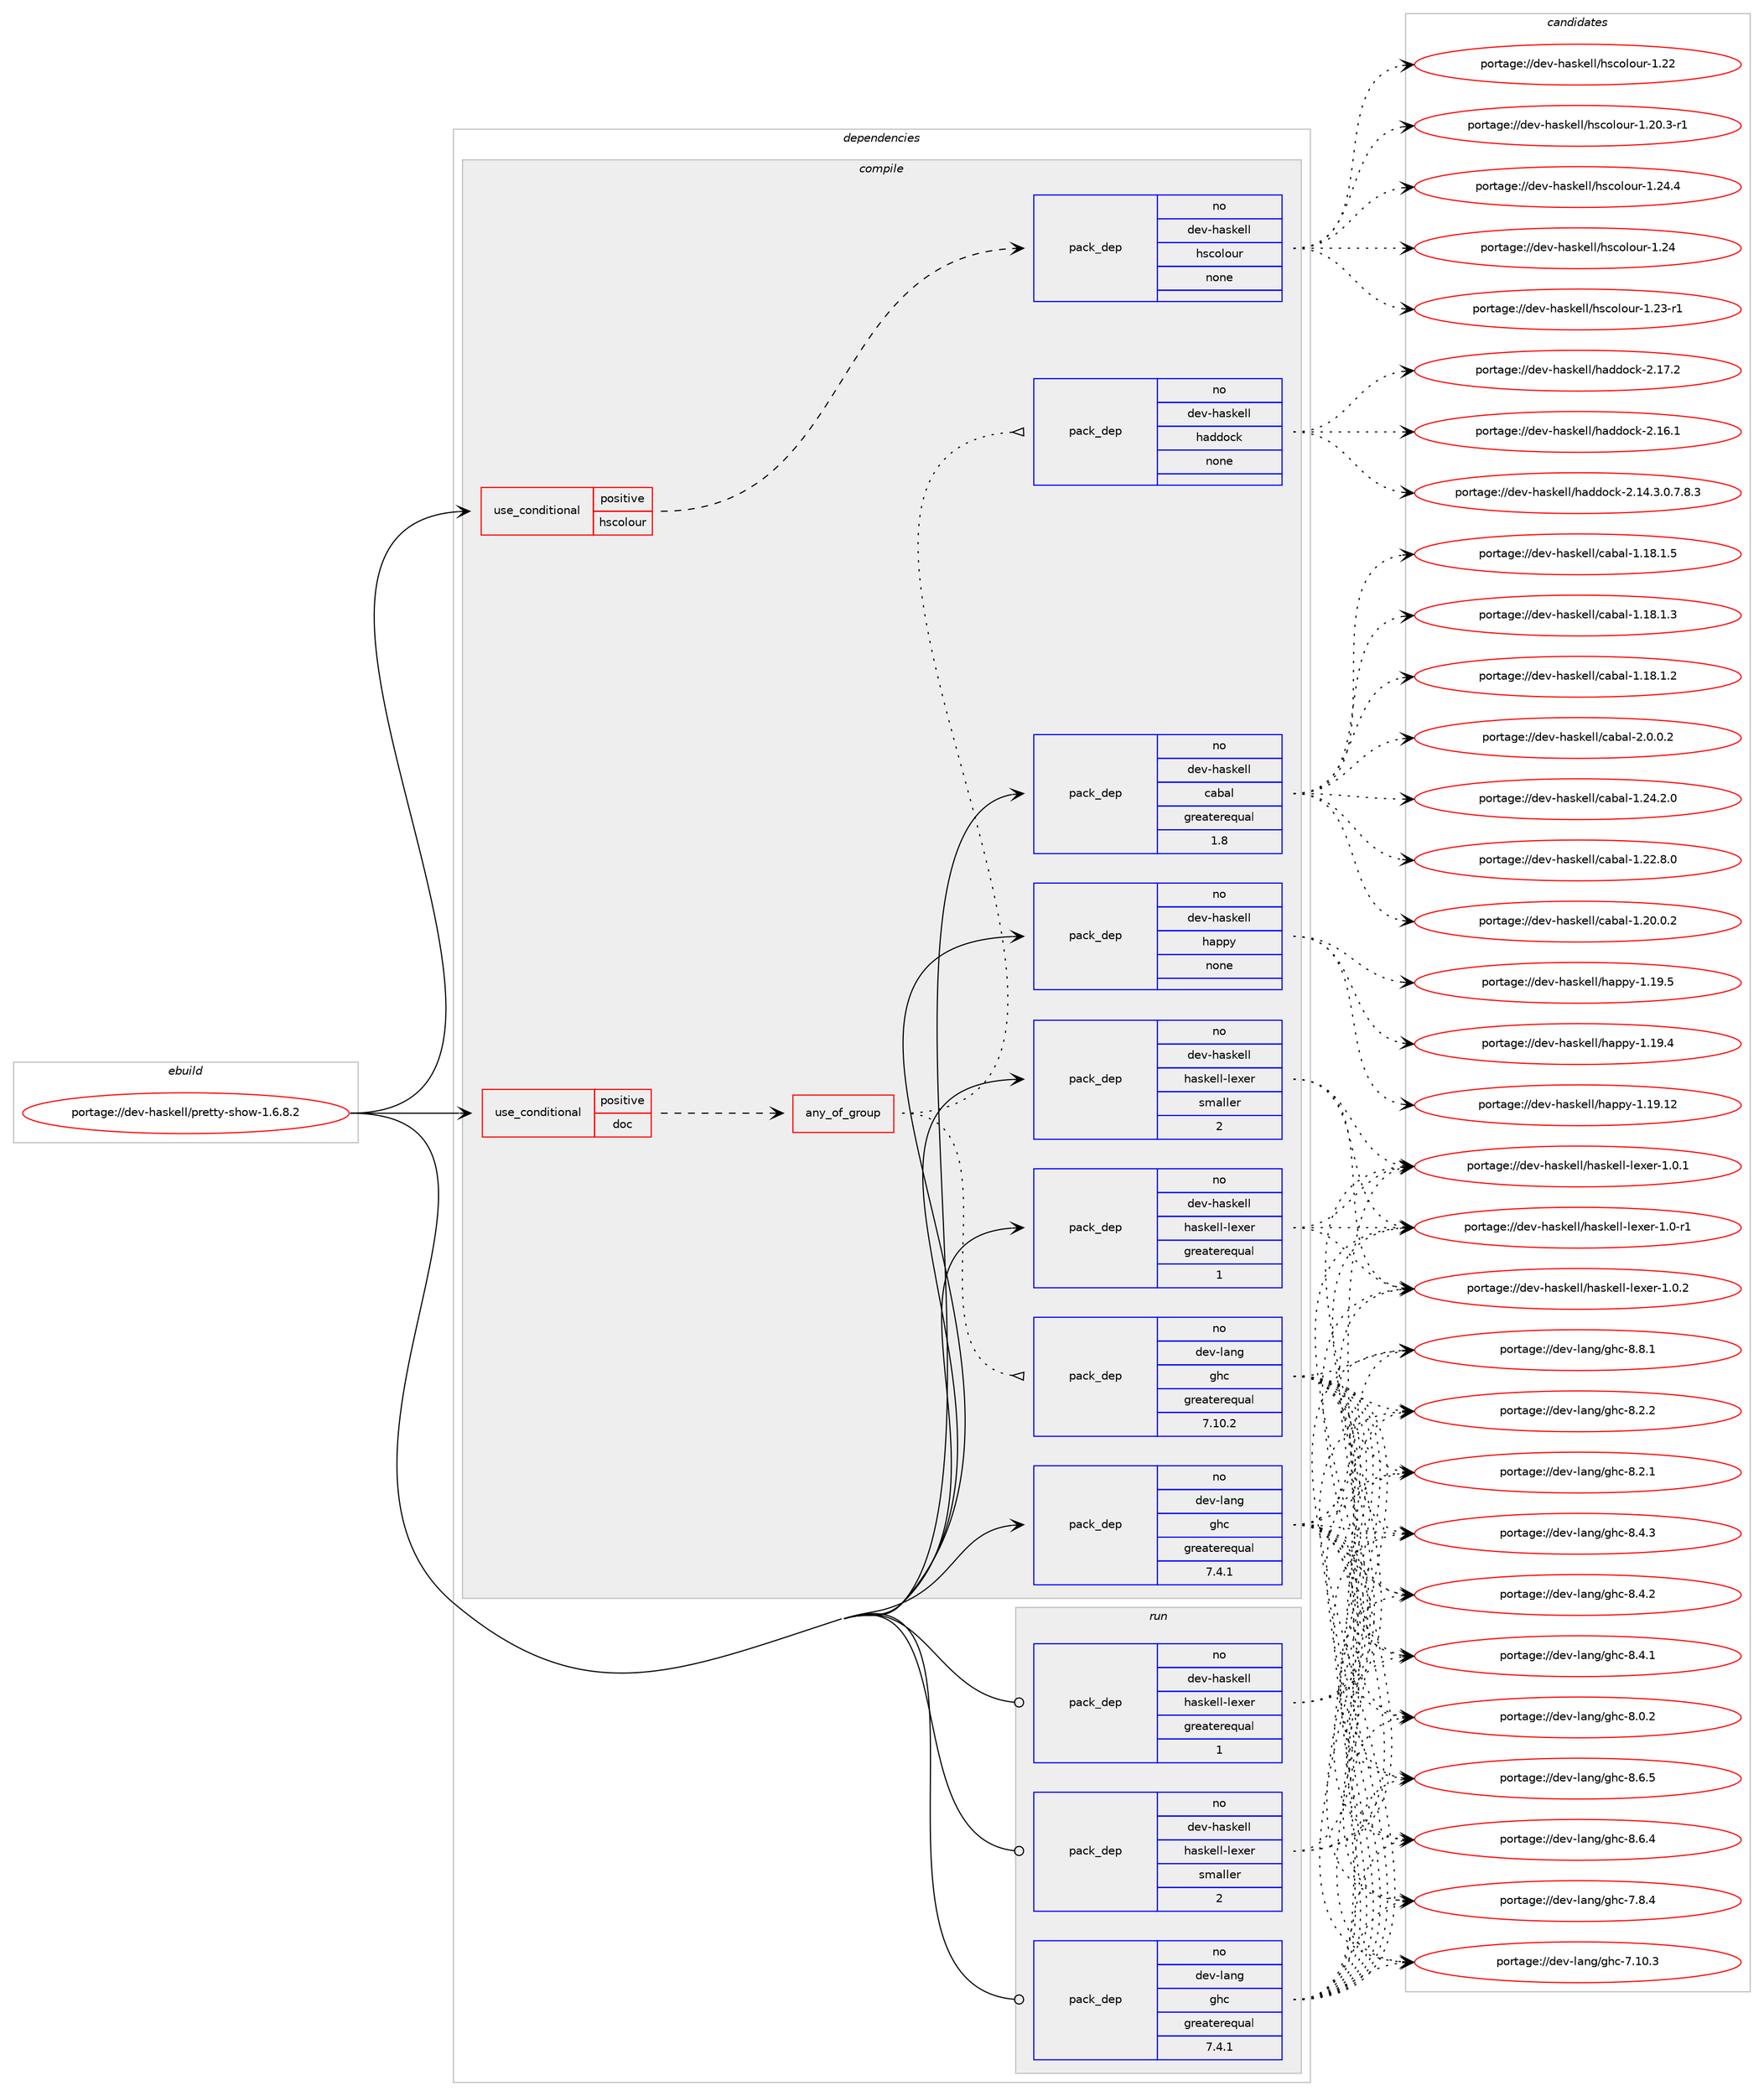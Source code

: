 digraph prolog {

# *************
# Graph options
# *************

newrank=true;
concentrate=true;
compound=true;
graph [rankdir=LR,fontname=Helvetica,fontsize=10,ranksep=1.5];#, ranksep=2.5, nodesep=0.2];
edge  [arrowhead=vee];
node  [fontname=Helvetica,fontsize=10];

# **********
# The ebuild
# **********

subgraph cluster_leftcol {
color=gray;
label=<<i>ebuild</i>>;
id [label="portage://dev-haskell/pretty-show-1.6.8.2", color=red, width=4, href="../dev-haskell/pretty-show-1.6.8.2.svg"];
}

# ****************
# The dependencies
# ****************

subgraph cluster_midcol {
color=gray;
label=<<i>dependencies</i>>;
subgraph cluster_compile {
fillcolor="#eeeeee";
style=filled;
label=<<i>compile</i>>;
subgraph cond132170 {
dependency548142 [label=<<TABLE BORDER="0" CELLBORDER="1" CELLSPACING="0" CELLPADDING="4"><TR><TD ROWSPAN="3" CELLPADDING="10">use_conditional</TD></TR><TR><TD>positive</TD></TR><TR><TD>doc</TD></TR></TABLE>>, shape=none, color=red];
subgraph any5902 {
dependency548143 [label=<<TABLE BORDER="0" CELLBORDER="1" CELLSPACING="0" CELLPADDING="4"><TR><TD CELLPADDING="10">any_of_group</TD></TR></TABLE>>, shape=none, color=red];subgraph pack409833 {
dependency548144 [label=<<TABLE BORDER="0" CELLBORDER="1" CELLSPACING="0" CELLPADDING="4" WIDTH="220"><TR><TD ROWSPAN="6" CELLPADDING="30">pack_dep</TD></TR><TR><TD WIDTH="110">no</TD></TR><TR><TD>dev-haskell</TD></TR><TR><TD>haddock</TD></TR><TR><TD>none</TD></TR><TR><TD></TD></TR></TABLE>>, shape=none, color=blue];
}
dependency548143:e -> dependency548144:w [weight=20,style="dotted",arrowhead="oinv"];
subgraph pack409834 {
dependency548145 [label=<<TABLE BORDER="0" CELLBORDER="1" CELLSPACING="0" CELLPADDING="4" WIDTH="220"><TR><TD ROWSPAN="6" CELLPADDING="30">pack_dep</TD></TR><TR><TD WIDTH="110">no</TD></TR><TR><TD>dev-lang</TD></TR><TR><TD>ghc</TD></TR><TR><TD>greaterequal</TD></TR><TR><TD>7.10.2</TD></TR></TABLE>>, shape=none, color=blue];
}
dependency548143:e -> dependency548145:w [weight=20,style="dotted",arrowhead="oinv"];
}
dependency548142:e -> dependency548143:w [weight=20,style="dashed",arrowhead="vee"];
}
id:e -> dependency548142:w [weight=20,style="solid",arrowhead="vee"];
subgraph cond132171 {
dependency548146 [label=<<TABLE BORDER="0" CELLBORDER="1" CELLSPACING="0" CELLPADDING="4"><TR><TD ROWSPAN="3" CELLPADDING="10">use_conditional</TD></TR><TR><TD>positive</TD></TR><TR><TD>hscolour</TD></TR></TABLE>>, shape=none, color=red];
subgraph pack409835 {
dependency548147 [label=<<TABLE BORDER="0" CELLBORDER="1" CELLSPACING="0" CELLPADDING="4" WIDTH="220"><TR><TD ROWSPAN="6" CELLPADDING="30">pack_dep</TD></TR><TR><TD WIDTH="110">no</TD></TR><TR><TD>dev-haskell</TD></TR><TR><TD>hscolour</TD></TR><TR><TD>none</TD></TR><TR><TD></TD></TR></TABLE>>, shape=none, color=blue];
}
dependency548146:e -> dependency548147:w [weight=20,style="dashed",arrowhead="vee"];
}
id:e -> dependency548146:w [weight=20,style="solid",arrowhead="vee"];
subgraph pack409836 {
dependency548148 [label=<<TABLE BORDER="0" CELLBORDER="1" CELLSPACING="0" CELLPADDING="4" WIDTH="220"><TR><TD ROWSPAN="6" CELLPADDING="30">pack_dep</TD></TR><TR><TD WIDTH="110">no</TD></TR><TR><TD>dev-haskell</TD></TR><TR><TD>cabal</TD></TR><TR><TD>greaterequal</TD></TR><TR><TD>1.8</TD></TR></TABLE>>, shape=none, color=blue];
}
id:e -> dependency548148:w [weight=20,style="solid",arrowhead="vee"];
subgraph pack409837 {
dependency548149 [label=<<TABLE BORDER="0" CELLBORDER="1" CELLSPACING="0" CELLPADDING="4" WIDTH="220"><TR><TD ROWSPAN="6" CELLPADDING="30">pack_dep</TD></TR><TR><TD WIDTH="110">no</TD></TR><TR><TD>dev-haskell</TD></TR><TR><TD>happy</TD></TR><TR><TD>none</TD></TR><TR><TD></TD></TR></TABLE>>, shape=none, color=blue];
}
id:e -> dependency548149:w [weight=20,style="solid",arrowhead="vee"];
subgraph pack409838 {
dependency548150 [label=<<TABLE BORDER="0" CELLBORDER="1" CELLSPACING="0" CELLPADDING="4" WIDTH="220"><TR><TD ROWSPAN="6" CELLPADDING="30">pack_dep</TD></TR><TR><TD WIDTH="110">no</TD></TR><TR><TD>dev-haskell</TD></TR><TR><TD>haskell-lexer</TD></TR><TR><TD>greaterequal</TD></TR><TR><TD>1</TD></TR></TABLE>>, shape=none, color=blue];
}
id:e -> dependency548150:w [weight=20,style="solid",arrowhead="vee"];
subgraph pack409839 {
dependency548151 [label=<<TABLE BORDER="0" CELLBORDER="1" CELLSPACING="0" CELLPADDING="4" WIDTH="220"><TR><TD ROWSPAN="6" CELLPADDING="30">pack_dep</TD></TR><TR><TD WIDTH="110">no</TD></TR><TR><TD>dev-haskell</TD></TR><TR><TD>haskell-lexer</TD></TR><TR><TD>smaller</TD></TR><TR><TD>2</TD></TR></TABLE>>, shape=none, color=blue];
}
id:e -> dependency548151:w [weight=20,style="solid",arrowhead="vee"];
subgraph pack409840 {
dependency548152 [label=<<TABLE BORDER="0" CELLBORDER="1" CELLSPACING="0" CELLPADDING="4" WIDTH="220"><TR><TD ROWSPAN="6" CELLPADDING="30">pack_dep</TD></TR><TR><TD WIDTH="110">no</TD></TR><TR><TD>dev-lang</TD></TR><TR><TD>ghc</TD></TR><TR><TD>greaterequal</TD></TR><TR><TD>7.4.1</TD></TR></TABLE>>, shape=none, color=blue];
}
id:e -> dependency548152:w [weight=20,style="solid",arrowhead="vee"];
}
subgraph cluster_compileandrun {
fillcolor="#eeeeee";
style=filled;
label=<<i>compile and run</i>>;
}
subgraph cluster_run {
fillcolor="#eeeeee";
style=filled;
label=<<i>run</i>>;
subgraph pack409841 {
dependency548153 [label=<<TABLE BORDER="0" CELLBORDER="1" CELLSPACING="0" CELLPADDING="4" WIDTH="220"><TR><TD ROWSPAN="6" CELLPADDING="30">pack_dep</TD></TR><TR><TD WIDTH="110">no</TD></TR><TR><TD>dev-haskell</TD></TR><TR><TD>haskell-lexer</TD></TR><TR><TD>greaterequal</TD></TR><TR><TD>1</TD></TR></TABLE>>, shape=none, color=blue];
}
id:e -> dependency548153:w [weight=20,style="solid",arrowhead="odot"];
subgraph pack409842 {
dependency548154 [label=<<TABLE BORDER="0" CELLBORDER="1" CELLSPACING="0" CELLPADDING="4" WIDTH="220"><TR><TD ROWSPAN="6" CELLPADDING="30">pack_dep</TD></TR><TR><TD WIDTH="110">no</TD></TR><TR><TD>dev-haskell</TD></TR><TR><TD>haskell-lexer</TD></TR><TR><TD>smaller</TD></TR><TR><TD>2</TD></TR></TABLE>>, shape=none, color=blue];
}
id:e -> dependency548154:w [weight=20,style="solid",arrowhead="odot"];
subgraph pack409843 {
dependency548155 [label=<<TABLE BORDER="0" CELLBORDER="1" CELLSPACING="0" CELLPADDING="4" WIDTH="220"><TR><TD ROWSPAN="6" CELLPADDING="30">pack_dep</TD></TR><TR><TD WIDTH="110">no</TD></TR><TR><TD>dev-lang</TD></TR><TR><TD>ghc</TD></TR><TR><TD>greaterequal</TD></TR><TR><TD>7.4.1</TD></TR></TABLE>>, shape=none, color=blue];
}
id:e -> dependency548155:w [weight=20,style="solid",arrowhead="odot"];
}
}

# **************
# The candidates
# **************

subgraph cluster_choices {
rank=same;
color=gray;
label=<<i>candidates</i>>;

subgraph choice409833 {
color=black;
nodesep=1;
choice100101118451049711510710110810847104971001001119910745504649554650 [label="portage://dev-haskell/haddock-2.17.2", color=red, width=4,href="../dev-haskell/haddock-2.17.2.svg"];
choice100101118451049711510710110810847104971001001119910745504649544649 [label="portage://dev-haskell/haddock-2.16.1", color=red, width=4,href="../dev-haskell/haddock-2.16.1.svg"];
choice1001011184510497115107101108108471049710010011199107455046495246514648465546564651 [label="portage://dev-haskell/haddock-2.14.3.0.7.8.3", color=red, width=4,href="../dev-haskell/haddock-2.14.3.0.7.8.3.svg"];
dependency548144:e -> choice100101118451049711510710110810847104971001001119910745504649554650:w [style=dotted,weight="100"];
dependency548144:e -> choice100101118451049711510710110810847104971001001119910745504649544649:w [style=dotted,weight="100"];
dependency548144:e -> choice1001011184510497115107101108108471049710010011199107455046495246514648465546564651:w [style=dotted,weight="100"];
}
subgraph choice409834 {
color=black;
nodesep=1;
choice10010111845108971101034710310499455646564649 [label="portage://dev-lang/ghc-8.8.1", color=red, width=4,href="../dev-lang/ghc-8.8.1.svg"];
choice10010111845108971101034710310499455646544653 [label="portage://dev-lang/ghc-8.6.5", color=red, width=4,href="../dev-lang/ghc-8.6.5.svg"];
choice10010111845108971101034710310499455646544652 [label="portage://dev-lang/ghc-8.6.4", color=red, width=4,href="../dev-lang/ghc-8.6.4.svg"];
choice10010111845108971101034710310499455646524651 [label="portage://dev-lang/ghc-8.4.3", color=red, width=4,href="../dev-lang/ghc-8.4.3.svg"];
choice10010111845108971101034710310499455646524650 [label="portage://dev-lang/ghc-8.4.2", color=red, width=4,href="../dev-lang/ghc-8.4.2.svg"];
choice10010111845108971101034710310499455646524649 [label="portage://dev-lang/ghc-8.4.1", color=red, width=4,href="../dev-lang/ghc-8.4.1.svg"];
choice10010111845108971101034710310499455646504650 [label="portage://dev-lang/ghc-8.2.2", color=red, width=4,href="../dev-lang/ghc-8.2.2.svg"];
choice10010111845108971101034710310499455646504649 [label="portage://dev-lang/ghc-8.2.1", color=red, width=4,href="../dev-lang/ghc-8.2.1.svg"];
choice10010111845108971101034710310499455646484650 [label="portage://dev-lang/ghc-8.0.2", color=red, width=4,href="../dev-lang/ghc-8.0.2.svg"];
choice10010111845108971101034710310499455546564652 [label="portage://dev-lang/ghc-7.8.4", color=red, width=4,href="../dev-lang/ghc-7.8.4.svg"];
choice1001011184510897110103471031049945554649484651 [label="portage://dev-lang/ghc-7.10.3", color=red, width=4,href="../dev-lang/ghc-7.10.3.svg"];
dependency548145:e -> choice10010111845108971101034710310499455646564649:w [style=dotted,weight="100"];
dependency548145:e -> choice10010111845108971101034710310499455646544653:w [style=dotted,weight="100"];
dependency548145:e -> choice10010111845108971101034710310499455646544652:w [style=dotted,weight="100"];
dependency548145:e -> choice10010111845108971101034710310499455646524651:w [style=dotted,weight="100"];
dependency548145:e -> choice10010111845108971101034710310499455646524650:w [style=dotted,weight="100"];
dependency548145:e -> choice10010111845108971101034710310499455646524649:w [style=dotted,weight="100"];
dependency548145:e -> choice10010111845108971101034710310499455646504650:w [style=dotted,weight="100"];
dependency548145:e -> choice10010111845108971101034710310499455646504649:w [style=dotted,weight="100"];
dependency548145:e -> choice10010111845108971101034710310499455646484650:w [style=dotted,weight="100"];
dependency548145:e -> choice10010111845108971101034710310499455546564652:w [style=dotted,weight="100"];
dependency548145:e -> choice1001011184510897110103471031049945554649484651:w [style=dotted,weight="100"];
}
subgraph choice409835 {
color=black;
nodesep=1;
choice1001011184510497115107101108108471041159911110811111711445494650524652 [label="portage://dev-haskell/hscolour-1.24.4", color=red, width=4,href="../dev-haskell/hscolour-1.24.4.svg"];
choice100101118451049711510710110810847104115991111081111171144549465052 [label="portage://dev-haskell/hscolour-1.24", color=red, width=4,href="../dev-haskell/hscolour-1.24.svg"];
choice1001011184510497115107101108108471041159911110811111711445494650514511449 [label="portage://dev-haskell/hscolour-1.23-r1", color=red, width=4,href="../dev-haskell/hscolour-1.23-r1.svg"];
choice100101118451049711510710110810847104115991111081111171144549465050 [label="portage://dev-haskell/hscolour-1.22", color=red, width=4,href="../dev-haskell/hscolour-1.22.svg"];
choice10010111845104971151071011081084710411599111108111117114454946504846514511449 [label="portage://dev-haskell/hscolour-1.20.3-r1", color=red, width=4,href="../dev-haskell/hscolour-1.20.3-r1.svg"];
dependency548147:e -> choice1001011184510497115107101108108471041159911110811111711445494650524652:w [style=dotted,weight="100"];
dependency548147:e -> choice100101118451049711510710110810847104115991111081111171144549465052:w [style=dotted,weight="100"];
dependency548147:e -> choice1001011184510497115107101108108471041159911110811111711445494650514511449:w [style=dotted,weight="100"];
dependency548147:e -> choice100101118451049711510710110810847104115991111081111171144549465050:w [style=dotted,weight="100"];
dependency548147:e -> choice10010111845104971151071011081084710411599111108111117114454946504846514511449:w [style=dotted,weight="100"];
}
subgraph choice409836 {
color=black;
nodesep=1;
choice100101118451049711510710110810847999798971084550464846484650 [label="portage://dev-haskell/cabal-2.0.0.2", color=red, width=4,href="../dev-haskell/cabal-2.0.0.2.svg"];
choice10010111845104971151071011081084799979897108454946505246504648 [label="portage://dev-haskell/cabal-1.24.2.0", color=red, width=4,href="../dev-haskell/cabal-1.24.2.0.svg"];
choice10010111845104971151071011081084799979897108454946505046564648 [label="portage://dev-haskell/cabal-1.22.8.0", color=red, width=4,href="../dev-haskell/cabal-1.22.8.0.svg"];
choice10010111845104971151071011081084799979897108454946504846484650 [label="portage://dev-haskell/cabal-1.20.0.2", color=red, width=4,href="../dev-haskell/cabal-1.20.0.2.svg"];
choice10010111845104971151071011081084799979897108454946495646494653 [label="portage://dev-haskell/cabal-1.18.1.5", color=red, width=4,href="../dev-haskell/cabal-1.18.1.5.svg"];
choice10010111845104971151071011081084799979897108454946495646494651 [label="portage://dev-haskell/cabal-1.18.1.3", color=red, width=4,href="../dev-haskell/cabal-1.18.1.3.svg"];
choice10010111845104971151071011081084799979897108454946495646494650 [label="portage://dev-haskell/cabal-1.18.1.2", color=red, width=4,href="../dev-haskell/cabal-1.18.1.2.svg"];
dependency548148:e -> choice100101118451049711510710110810847999798971084550464846484650:w [style=dotted,weight="100"];
dependency548148:e -> choice10010111845104971151071011081084799979897108454946505246504648:w [style=dotted,weight="100"];
dependency548148:e -> choice10010111845104971151071011081084799979897108454946505046564648:w [style=dotted,weight="100"];
dependency548148:e -> choice10010111845104971151071011081084799979897108454946504846484650:w [style=dotted,weight="100"];
dependency548148:e -> choice10010111845104971151071011081084799979897108454946495646494653:w [style=dotted,weight="100"];
dependency548148:e -> choice10010111845104971151071011081084799979897108454946495646494651:w [style=dotted,weight="100"];
dependency548148:e -> choice10010111845104971151071011081084799979897108454946495646494650:w [style=dotted,weight="100"];
}
subgraph choice409837 {
color=black;
nodesep=1;
choice1001011184510497115107101108108471049711211212145494649574653 [label="portage://dev-haskell/happy-1.19.5", color=red, width=4,href="../dev-haskell/happy-1.19.5.svg"];
choice1001011184510497115107101108108471049711211212145494649574652 [label="portage://dev-haskell/happy-1.19.4", color=red, width=4,href="../dev-haskell/happy-1.19.4.svg"];
choice100101118451049711510710110810847104971121121214549464957464950 [label="portage://dev-haskell/happy-1.19.12", color=red, width=4,href="../dev-haskell/happy-1.19.12.svg"];
dependency548149:e -> choice1001011184510497115107101108108471049711211212145494649574653:w [style=dotted,weight="100"];
dependency548149:e -> choice1001011184510497115107101108108471049711211212145494649574652:w [style=dotted,weight="100"];
dependency548149:e -> choice100101118451049711510710110810847104971121121214549464957464950:w [style=dotted,weight="100"];
}
subgraph choice409838 {
color=black;
nodesep=1;
choice1001011184510497115107101108108471049711510710110810845108101120101114454946484650 [label="portage://dev-haskell/haskell-lexer-1.0.2", color=red, width=4,href="../dev-haskell/haskell-lexer-1.0.2.svg"];
choice1001011184510497115107101108108471049711510710110810845108101120101114454946484649 [label="portage://dev-haskell/haskell-lexer-1.0.1", color=red, width=4,href="../dev-haskell/haskell-lexer-1.0.1.svg"];
choice1001011184510497115107101108108471049711510710110810845108101120101114454946484511449 [label="portage://dev-haskell/haskell-lexer-1.0-r1", color=red, width=4,href="../dev-haskell/haskell-lexer-1.0-r1.svg"];
dependency548150:e -> choice1001011184510497115107101108108471049711510710110810845108101120101114454946484650:w [style=dotted,weight="100"];
dependency548150:e -> choice1001011184510497115107101108108471049711510710110810845108101120101114454946484649:w [style=dotted,weight="100"];
dependency548150:e -> choice1001011184510497115107101108108471049711510710110810845108101120101114454946484511449:w [style=dotted,weight="100"];
}
subgraph choice409839 {
color=black;
nodesep=1;
choice1001011184510497115107101108108471049711510710110810845108101120101114454946484650 [label="portage://dev-haskell/haskell-lexer-1.0.2", color=red, width=4,href="../dev-haskell/haskell-lexer-1.0.2.svg"];
choice1001011184510497115107101108108471049711510710110810845108101120101114454946484649 [label="portage://dev-haskell/haskell-lexer-1.0.1", color=red, width=4,href="../dev-haskell/haskell-lexer-1.0.1.svg"];
choice1001011184510497115107101108108471049711510710110810845108101120101114454946484511449 [label="portage://dev-haskell/haskell-lexer-1.0-r1", color=red, width=4,href="../dev-haskell/haskell-lexer-1.0-r1.svg"];
dependency548151:e -> choice1001011184510497115107101108108471049711510710110810845108101120101114454946484650:w [style=dotted,weight="100"];
dependency548151:e -> choice1001011184510497115107101108108471049711510710110810845108101120101114454946484649:w [style=dotted,weight="100"];
dependency548151:e -> choice1001011184510497115107101108108471049711510710110810845108101120101114454946484511449:w [style=dotted,weight="100"];
}
subgraph choice409840 {
color=black;
nodesep=1;
choice10010111845108971101034710310499455646564649 [label="portage://dev-lang/ghc-8.8.1", color=red, width=4,href="../dev-lang/ghc-8.8.1.svg"];
choice10010111845108971101034710310499455646544653 [label="portage://dev-lang/ghc-8.6.5", color=red, width=4,href="../dev-lang/ghc-8.6.5.svg"];
choice10010111845108971101034710310499455646544652 [label="portage://dev-lang/ghc-8.6.4", color=red, width=4,href="../dev-lang/ghc-8.6.4.svg"];
choice10010111845108971101034710310499455646524651 [label="portage://dev-lang/ghc-8.4.3", color=red, width=4,href="../dev-lang/ghc-8.4.3.svg"];
choice10010111845108971101034710310499455646524650 [label="portage://dev-lang/ghc-8.4.2", color=red, width=4,href="../dev-lang/ghc-8.4.2.svg"];
choice10010111845108971101034710310499455646524649 [label="portage://dev-lang/ghc-8.4.1", color=red, width=4,href="../dev-lang/ghc-8.4.1.svg"];
choice10010111845108971101034710310499455646504650 [label="portage://dev-lang/ghc-8.2.2", color=red, width=4,href="../dev-lang/ghc-8.2.2.svg"];
choice10010111845108971101034710310499455646504649 [label="portage://dev-lang/ghc-8.2.1", color=red, width=4,href="../dev-lang/ghc-8.2.1.svg"];
choice10010111845108971101034710310499455646484650 [label="portage://dev-lang/ghc-8.0.2", color=red, width=4,href="../dev-lang/ghc-8.0.2.svg"];
choice10010111845108971101034710310499455546564652 [label="portage://dev-lang/ghc-7.8.4", color=red, width=4,href="../dev-lang/ghc-7.8.4.svg"];
choice1001011184510897110103471031049945554649484651 [label="portage://dev-lang/ghc-7.10.3", color=red, width=4,href="../dev-lang/ghc-7.10.3.svg"];
dependency548152:e -> choice10010111845108971101034710310499455646564649:w [style=dotted,weight="100"];
dependency548152:e -> choice10010111845108971101034710310499455646544653:w [style=dotted,weight="100"];
dependency548152:e -> choice10010111845108971101034710310499455646544652:w [style=dotted,weight="100"];
dependency548152:e -> choice10010111845108971101034710310499455646524651:w [style=dotted,weight="100"];
dependency548152:e -> choice10010111845108971101034710310499455646524650:w [style=dotted,weight="100"];
dependency548152:e -> choice10010111845108971101034710310499455646524649:w [style=dotted,weight="100"];
dependency548152:e -> choice10010111845108971101034710310499455646504650:w [style=dotted,weight="100"];
dependency548152:e -> choice10010111845108971101034710310499455646504649:w [style=dotted,weight="100"];
dependency548152:e -> choice10010111845108971101034710310499455646484650:w [style=dotted,weight="100"];
dependency548152:e -> choice10010111845108971101034710310499455546564652:w [style=dotted,weight="100"];
dependency548152:e -> choice1001011184510897110103471031049945554649484651:w [style=dotted,weight="100"];
}
subgraph choice409841 {
color=black;
nodesep=1;
choice1001011184510497115107101108108471049711510710110810845108101120101114454946484650 [label="portage://dev-haskell/haskell-lexer-1.0.2", color=red, width=4,href="../dev-haskell/haskell-lexer-1.0.2.svg"];
choice1001011184510497115107101108108471049711510710110810845108101120101114454946484649 [label="portage://dev-haskell/haskell-lexer-1.0.1", color=red, width=4,href="../dev-haskell/haskell-lexer-1.0.1.svg"];
choice1001011184510497115107101108108471049711510710110810845108101120101114454946484511449 [label="portage://dev-haskell/haskell-lexer-1.0-r1", color=red, width=4,href="../dev-haskell/haskell-lexer-1.0-r1.svg"];
dependency548153:e -> choice1001011184510497115107101108108471049711510710110810845108101120101114454946484650:w [style=dotted,weight="100"];
dependency548153:e -> choice1001011184510497115107101108108471049711510710110810845108101120101114454946484649:w [style=dotted,weight="100"];
dependency548153:e -> choice1001011184510497115107101108108471049711510710110810845108101120101114454946484511449:w [style=dotted,weight="100"];
}
subgraph choice409842 {
color=black;
nodesep=1;
choice1001011184510497115107101108108471049711510710110810845108101120101114454946484650 [label="portage://dev-haskell/haskell-lexer-1.0.2", color=red, width=4,href="../dev-haskell/haskell-lexer-1.0.2.svg"];
choice1001011184510497115107101108108471049711510710110810845108101120101114454946484649 [label="portage://dev-haskell/haskell-lexer-1.0.1", color=red, width=4,href="../dev-haskell/haskell-lexer-1.0.1.svg"];
choice1001011184510497115107101108108471049711510710110810845108101120101114454946484511449 [label="portage://dev-haskell/haskell-lexer-1.0-r1", color=red, width=4,href="../dev-haskell/haskell-lexer-1.0-r1.svg"];
dependency548154:e -> choice1001011184510497115107101108108471049711510710110810845108101120101114454946484650:w [style=dotted,weight="100"];
dependency548154:e -> choice1001011184510497115107101108108471049711510710110810845108101120101114454946484649:w [style=dotted,weight="100"];
dependency548154:e -> choice1001011184510497115107101108108471049711510710110810845108101120101114454946484511449:w [style=dotted,weight="100"];
}
subgraph choice409843 {
color=black;
nodesep=1;
choice10010111845108971101034710310499455646564649 [label="portage://dev-lang/ghc-8.8.1", color=red, width=4,href="../dev-lang/ghc-8.8.1.svg"];
choice10010111845108971101034710310499455646544653 [label="portage://dev-lang/ghc-8.6.5", color=red, width=4,href="../dev-lang/ghc-8.6.5.svg"];
choice10010111845108971101034710310499455646544652 [label="portage://dev-lang/ghc-8.6.4", color=red, width=4,href="../dev-lang/ghc-8.6.4.svg"];
choice10010111845108971101034710310499455646524651 [label="portage://dev-lang/ghc-8.4.3", color=red, width=4,href="../dev-lang/ghc-8.4.3.svg"];
choice10010111845108971101034710310499455646524650 [label="portage://dev-lang/ghc-8.4.2", color=red, width=4,href="../dev-lang/ghc-8.4.2.svg"];
choice10010111845108971101034710310499455646524649 [label="portage://dev-lang/ghc-8.4.1", color=red, width=4,href="../dev-lang/ghc-8.4.1.svg"];
choice10010111845108971101034710310499455646504650 [label="portage://dev-lang/ghc-8.2.2", color=red, width=4,href="../dev-lang/ghc-8.2.2.svg"];
choice10010111845108971101034710310499455646504649 [label="portage://dev-lang/ghc-8.2.1", color=red, width=4,href="../dev-lang/ghc-8.2.1.svg"];
choice10010111845108971101034710310499455646484650 [label="portage://dev-lang/ghc-8.0.2", color=red, width=4,href="../dev-lang/ghc-8.0.2.svg"];
choice10010111845108971101034710310499455546564652 [label="portage://dev-lang/ghc-7.8.4", color=red, width=4,href="../dev-lang/ghc-7.8.4.svg"];
choice1001011184510897110103471031049945554649484651 [label="portage://dev-lang/ghc-7.10.3", color=red, width=4,href="../dev-lang/ghc-7.10.3.svg"];
dependency548155:e -> choice10010111845108971101034710310499455646564649:w [style=dotted,weight="100"];
dependency548155:e -> choice10010111845108971101034710310499455646544653:w [style=dotted,weight="100"];
dependency548155:e -> choice10010111845108971101034710310499455646544652:w [style=dotted,weight="100"];
dependency548155:e -> choice10010111845108971101034710310499455646524651:w [style=dotted,weight="100"];
dependency548155:e -> choice10010111845108971101034710310499455646524650:w [style=dotted,weight="100"];
dependency548155:e -> choice10010111845108971101034710310499455646524649:w [style=dotted,weight="100"];
dependency548155:e -> choice10010111845108971101034710310499455646504650:w [style=dotted,weight="100"];
dependency548155:e -> choice10010111845108971101034710310499455646504649:w [style=dotted,weight="100"];
dependency548155:e -> choice10010111845108971101034710310499455646484650:w [style=dotted,weight="100"];
dependency548155:e -> choice10010111845108971101034710310499455546564652:w [style=dotted,weight="100"];
dependency548155:e -> choice1001011184510897110103471031049945554649484651:w [style=dotted,weight="100"];
}
}

}

